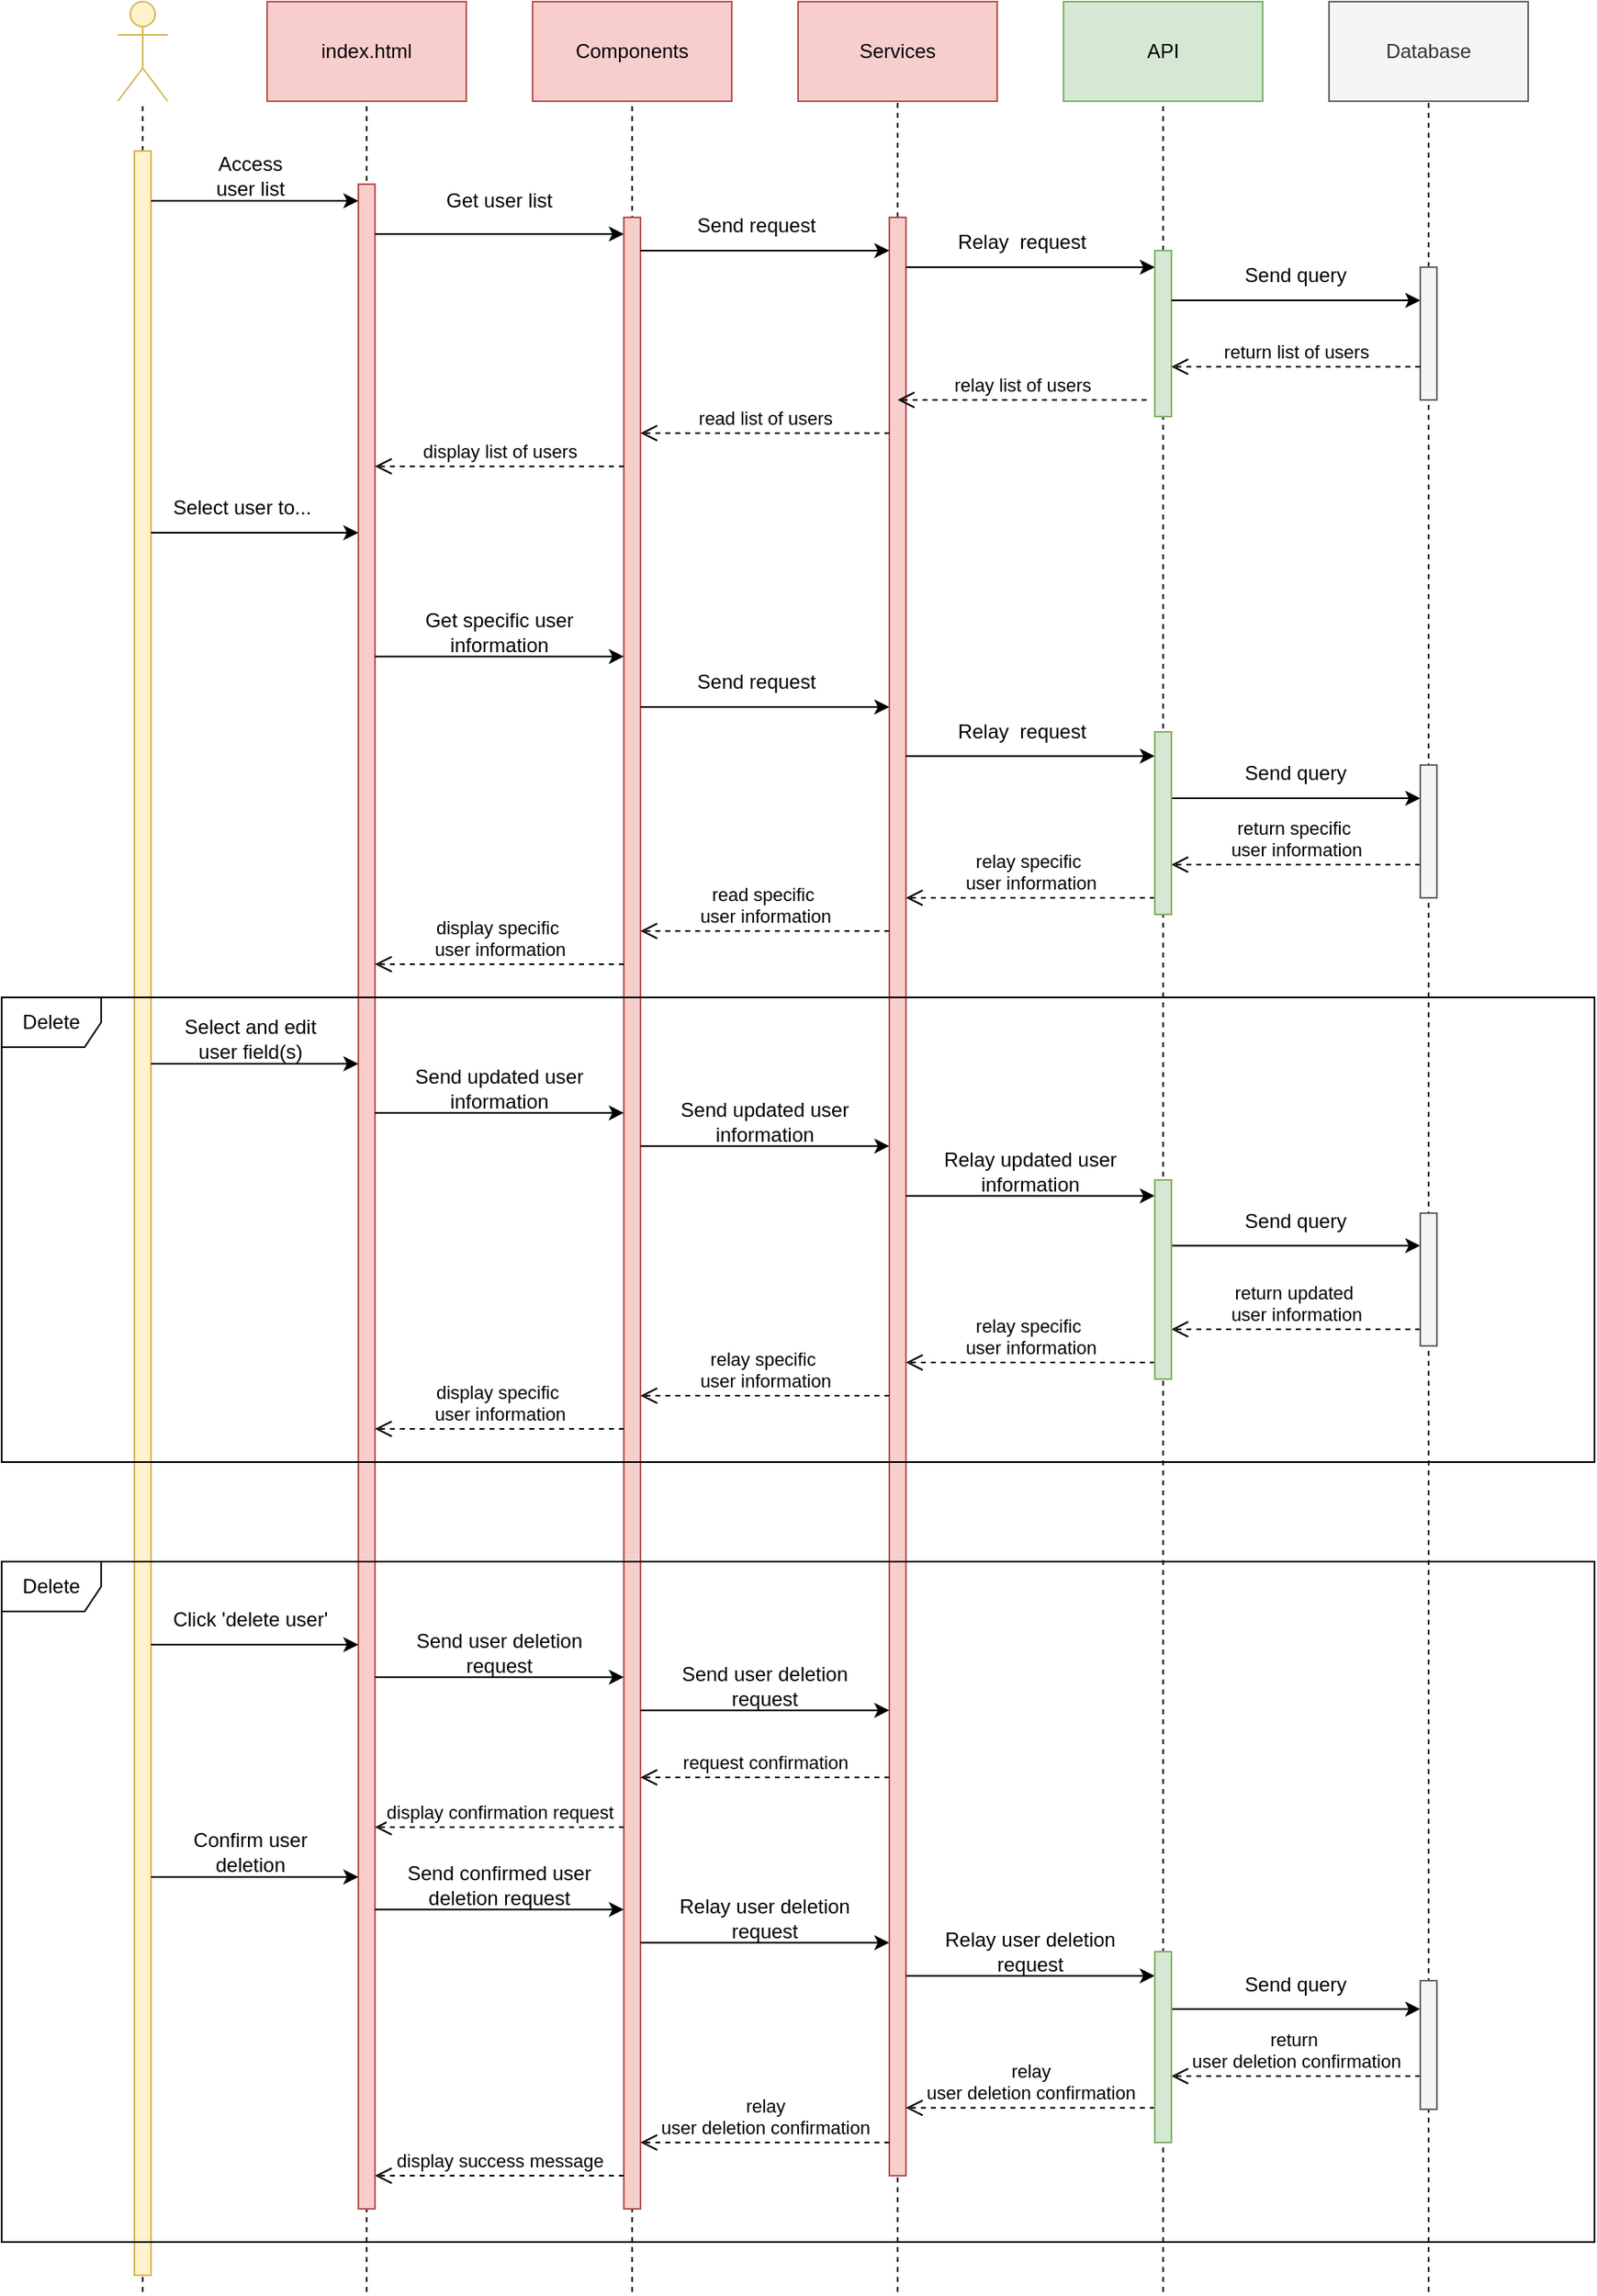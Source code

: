 <mxfile version="24.4.13" type="device">
  <diagram name="Page-1" id="13e1069c-82ec-6db2-03f1-153e76fe0fe0">
    <mxGraphModel dx="1238" dy="1700" grid="1" gridSize="10" guides="1" tooltips="1" connect="1" arrows="1" fold="1" page="1" pageScale="1" pageWidth="1100" pageHeight="850" background="none" math="0" shadow="0">
      <root>
        <mxCell id="0" />
        <mxCell id="1" parent="0" />
        <mxCell id="U2vt6CoMSIiraqyLDLpo-1" value="index.html" style="rounded=0;whiteSpace=wrap;html=1;fillColor=#f8cecc;strokeColor=#b85450;" vertex="1" parent="1">
          <mxGeometry x="160" y="40" width="120" height="60" as="geometry" />
        </mxCell>
        <mxCell id="U2vt6CoMSIiraqyLDLpo-2" value="Components" style="rounded=0;whiteSpace=wrap;html=1;fillColor=#f8cecc;strokeColor=#b85450;" vertex="1" parent="1">
          <mxGeometry x="320" y="40" width="120" height="60" as="geometry" />
        </mxCell>
        <mxCell id="U2vt6CoMSIiraqyLDLpo-3" value="Services" style="rounded=0;whiteSpace=wrap;html=1;fillColor=#f8cecc;strokeColor=#b85450;" vertex="1" parent="1">
          <mxGeometry x="480" y="40" width="120" height="60" as="geometry" />
        </mxCell>
        <mxCell id="U2vt6CoMSIiraqyLDLpo-4" value="API" style="rounded=0;whiteSpace=wrap;html=1;fillColor=#d5e8d4;strokeColor=#82b366;" vertex="1" parent="1">
          <mxGeometry x="640" y="40" width="120" height="60" as="geometry" />
        </mxCell>
        <mxCell id="U2vt6CoMSIiraqyLDLpo-5" value="Database" style="rounded=0;whiteSpace=wrap;html=1;fillColor=#f5f5f5;fontColor=#333333;strokeColor=#666666;" vertex="1" parent="1">
          <mxGeometry x="800" y="40" width="120" height="60" as="geometry" />
        </mxCell>
        <mxCell id="U2vt6CoMSIiraqyLDLpo-7" value="" style="shape=umlActor;verticalLabelPosition=bottom;verticalAlign=top;html=1;outlineConnect=0;fillColor=#fff2cc;strokeColor=#d6b656;" vertex="1" parent="1">
          <mxGeometry x="70" y="40" width="30" height="60" as="geometry" />
        </mxCell>
        <mxCell id="U2vt6CoMSIiraqyLDLpo-8" value="" style="endArrow=none;dashed=1;html=1;rounded=0;entryX=0.5;entryY=1;entryDx=0;entryDy=0;" edge="1" parent="1" target="U2vt6CoMSIiraqyLDLpo-2">
          <mxGeometry width="50" height="50" relative="1" as="geometry">
            <mxPoint x="380" y="1420" as="sourcePoint" />
            <mxPoint x="450" y="320" as="targetPoint" />
          </mxGeometry>
        </mxCell>
        <mxCell id="U2vt6CoMSIiraqyLDLpo-9" value="" style="endArrow=none;dashed=1;html=1;rounded=0;entryX=0.5;entryY=1;entryDx=0;entryDy=0;" edge="1" parent="1" target="U2vt6CoMSIiraqyLDLpo-1">
          <mxGeometry width="50" height="50" relative="1" as="geometry">
            <mxPoint x="220" y="1420" as="sourcePoint" />
            <mxPoint x="219.5" y="110" as="targetPoint" />
          </mxGeometry>
        </mxCell>
        <mxCell id="U2vt6CoMSIiraqyLDLpo-10" value="" style="endArrow=none;dashed=1;html=1;rounded=0;entryX=0.5;entryY=1;entryDx=0;entryDy=0;" edge="1" parent="1" source="U2vt6CoMSIiraqyLDLpo-23" target="U2vt6CoMSIiraqyLDLpo-3">
          <mxGeometry width="50" height="50" relative="1" as="geometry">
            <mxPoint x="540" y="830" as="sourcePoint" />
            <mxPoint x="400" y="120" as="targetPoint" />
          </mxGeometry>
        </mxCell>
        <mxCell id="U2vt6CoMSIiraqyLDLpo-11" value="" style="endArrow=none;dashed=1;html=1;rounded=0;entryX=0.5;entryY=1;entryDx=0;entryDy=0;" edge="1" parent="1" target="U2vt6CoMSIiraqyLDLpo-4">
          <mxGeometry width="50" height="50" relative="1" as="geometry">
            <mxPoint x="700" y="1420" as="sourcePoint" />
            <mxPoint x="550" y="110" as="targetPoint" />
          </mxGeometry>
        </mxCell>
        <mxCell id="U2vt6CoMSIiraqyLDLpo-12" value="" style="endArrow=none;dashed=1;html=1;rounded=0;entryX=0.5;entryY=1;entryDx=0;entryDy=0;" edge="1" parent="1" source="U2vt6CoMSIiraqyLDLpo-35" target="U2vt6CoMSIiraqyLDLpo-5">
          <mxGeometry width="50" height="50" relative="1" as="geometry">
            <mxPoint x="860" y="830" as="sourcePoint" />
            <mxPoint x="560" y="120" as="targetPoint" />
          </mxGeometry>
        </mxCell>
        <mxCell id="U2vt6CoMSIiraqyLDLpo-13" value="" style="endArrow=none;dashed=1;html=1;rounded=0;" edge="1" parent="1" target="U2vt6CoMSIiraqyLDLpo-7">
          <mxGeometry width="50" height="50" relative="1" as="geometry">
            <mxPoint x="85" y="1420" as="sourcePoint" />
            <mxPoint x="90" y="170" as="targetPoint" />
          </mxGeometry>
        </mxCell>
        <mxCell id="U2vt6CoMSIiraqyLDLpo-14" value="" style="html=1;points=[[0,0,0,0,5],[0,1,0,0,-5],[1,0,0,0,5],[1,1,0,0,-5]];perimeter=orthogonalPerimeter;outlineConnect=0;targetShapes=umlLifeline;portConstraint=eastwest;newEdgeStyle={&quot;curved&quot;:0,&quot;rounded&quot;:0};fillColor=#fff2cc;strokeColor=#d6b656;" vertex="1" parent="1">
          <mxGeometry x="80" y="130" width="10" height="1280" as="geometry" />
        </mxCell>
        <mxCell id="U2vt6CoMSIiraqyLDLpo-19" value="Access user list" style="text;html=1;align=center;verticalAlign=middle;whiteSpace=wrap;rounded=0;" vertex="1" parent="1">
          <mxGeometry x="120" y="130" width="60" height="30" as="geometry" />
        </mxCell>
        <mxCell id="U2vt6CoMSIiraqyLDLpo-20" value="" style="html=1;points=[[0,0,0,0,5],[0,1,0,0,-5],[1,0,0,0,5],[1,1,0,0,-5]];perimeter=orthogonalPerimeter;outlineConnect=0;targetShapes=umlLifeline;portConstraint=eastwest;newEdgeStyle={&quot;curved&quot;:0,&quot;rounded&quot;:0};fillColor=#f8cecc;strokeColor=#b85450;" vertex="1" parent="1">
          <mxGeometry x="215" y="150" width="10" height="1220" as="geometry" />
        </mxCell>
        <mxCell id="U2vt6CoMSIiraqyLDLpo-18" value="" style="endArrow=classic;html=1;rounded=0;" edge="1" parent="1">
          <mxGeometry width="50" height="50" relative="1" as="geometry">
            <mxPoint x="90" y="160" as="sourcePoint" />
            <mxPoint x="215.0" y="160" as="targetPoint" />
          </mxGeometry>
        </mxCell>
        <mxCell id="U2vt6CoMSIiraqyLDLpo-22" value="" style="endArrow=classic;html=1;rounded=0;" edge="1" parent="1" target="U2vt6CoMSIiraqyLDLpo-26">
          <mxGeometry width="50" height="50" relative="1" as="geometry">
            <mxPoint x="225" y="180" as="sourcePoint" />
            <mxPoint x="330" y="190" as="targetPoint" />
          </mxGeometry>
        </mxCell>
        <mxCell id="U2vt6CoMSIiraqyLDLpo-24" value="" style="endArrow=none;dashed=1;html=1;rounded=0;entryX=0.5;entryY=1;entryDx=0;entryDy=0;" edge="1" parent="1" target="U2vt6CoMSIiraqyLDLpo-23">
          <mxGeometry width="50" height="50" relative="1" as="geometry">
            <mxPoint x="540" y="1420" as="sourcePoint" />
            <mxPoint x="540" y="100" as="targetPoint" />
          </mxGeometry>
        </mxCell>
        <mxCell id="U2vt6CoMSIiraqyLDLpo-23" value="" style="html=1;points=[[0,0,0,0,5],[0,1,0,0,-5],[1,0,0,0,5],[1,1,0,0,-5]];perimeter=orthogonalPerimeter;outlineConnect=0;targetShapes=umlLifeline;portConstraint=eastwest;newEdgeStyle={&quot;curved&quot;:0,&quot;rounded&quot;:0};fillColor=#f8cecc;strokeColor=#b85450;" vertex="1" parent="1">
          <mxGeometry x="535" y="170" width="10" height="1180" as="geometry" />
        </mxCell>
        <mxCell id="U2vt6CoMSIiraqyLDLpo-25" value="Get user list" style="text;html=1;align=center;verticalAlign=middle;whiteSpace=wrap;rounded=0;" vertex="1" parent="1">
          <mxGeometry x="240" y="145" width="120" height="30" as="geometry" />
        </mxCell>
        <mxCell id="U2vt6CoMSIiraqyLDLpo-26" value="" style="html=1;points=[[0,0,0,0,5],[0,1,0,0,-5],[1,0,0,0,5],[1,1,0,0,-5]];perimeter=orthogonalPerimeter;outlineConnect=0;targetShapes=umlLifeline;portConstraint=eastwest;newEdgeStyle={&quot;curved&quot;:0,&quot;rounded&quot;:0};fillColor=#f8cecc;strokeColor=#b85450;" vertex="1" parent="1">
          <mxGeometry x="375" y="170" width="10" height="1200" as="geometry" />
        </mxCell>
        <mxCell id="U2vt6CoMSIiraqyLDLpo-30" value="" style="html=1;points=[[0,0,0,0,5],[0,1,0,0,-5],[1,0,0,0,5],[1,1,0,0,-5]];perimeter=orthogonalPerimeter;outlineConnect=0;targetShapes=umlLifeline;portConstraint=eastwest;newEdgeStyle={&quot;curved&quot;:0,&quot;rounded&quot;:0};fillColor=#d5e8d4;strokeColor=#82b366;" vertex="1" parent="1">
          <mxGeometry x="695" y="190" width="10" height="100" as="geometry" />
        </mxCell>
        <mxCell id="U2vt6CoMSIiraqyLDLpo-36" value="" style="endArrow=none;dashed=1;html=1;rounded=0;entryX=0.5;entryY=1;entryDx=0;entryDy=0;" edge="1" parent="1" target="U2vt6CoMSIiraqyLDLpo-35">
          <mxGeometry width="50" height="50" relative="1" as="geometry">
            <mxPoint x="860" y="1420" as="sourcePoint" />
            <mxPoint x="860" y="100" as="targetPoint" />
          </mxGeometry>
        </mxCell>
        <mxCell id="U2vt6CoMSIiraqyLDLpo-35" value="" style="html=1;points=[[0,0,0,0,5],[0,1,0,0,-5],[1,0,0,0,5],[1,1,0,0,-5]];perimeter=orthogonalPerimeter;outlineConnect=0;targetShapes=umlLifeline;portConstraint=eastwest;newEdgeStyle={&quot;curved&quot;:0,&quot;rounded&quot;:0};fillColor=#f5f5f5;strokeColor=#666666;fontColor=#333333;" vertex="1" parent="1">
          <mxGeometry x="855" y="200" width="10" height="80" as="geometry" />
        </mxCell>
        <mxCell id="U2vt6CoMSIiraqyLDLpo-41" value="" style="endArrow=classic;html=1;rounded=0;" edge="1" parent="1">
          <mxGeometry width="50" height="50" relative="1" as="geometry">
            <mxPoint x="385" y="190" as="sourcePoint" />
            <mxPoint x="535" y="190" as="targetPoint" />
          </mxGeometry>
        </mxCell>
        <mxCell id="U2vt6CoMSIiraqyLDLpo-42" value="Send request" style="text;html=1;align=center;verticalAlign=middle;whiteSpace=wrap;rounded=0;" vertex="1" parent="1">
          <mxGeometry x="410" y="160" width="90" height="30" as="geometry" />
        </mxCell>
        <mxCell id="U2vt6CoMSIiraqyLDLpo-49" value="read list of users" style="html=1;verticalAlign=bottom;endArrow=open;dashed=1;endSize=8;curved=0;rounded=0;" edge="1" parent="1">
          <mxGeometry relative="1" as="geometry">
            <mxPoint x="535" y="300" as="sourcePoint" />
            <mxPoint x="385" y="300" as="targetPoint" />
          </mxGeometry>
        </mxCell>
        <mxCell id="U2vt6CoMSIiraqyLDLpo-50" value="display list of users" style="html=1;verticalAlign=bottom;endArrow=open;dashed=1;endSize=8;curved=0;rounded=0;" edge="1" parent="1">
          <mxGeometry relative="1" as="geometry">
            <mxPoint x="375" y="320" as="sourcePoint" />
            <mxPoint x="225" y="320" as="targetPoint" />
          </mxGeometry>
        </mxCell>
        <mxCell id="U2vt6CoMSIiraqyLDLpo-64" value="return list of users" style="html=1;verticalAlign=bottom;endArrow=open;dashed=1;endSize=8;curved=0;rounded=0;" edge="1" parent="1">
          <mxGeometry relative="1" as="geometry">
            <mxPoint x="855" y="260" as="sourcePoint" />
            <mxPoint x="705" y="260" as="targetPoint" />
          </mxGeometry>
        </mxCell>
        <mxCell id="U2vt6CoMSIiraqyLDLpo-65" value="relay list of users" style="html=1;verticalAlign=bottom;endArrow=open;dashed=1;endSize=8;curved=0;rounded=0;" edge="1" parent="1">
          <mxGeometry relative="1" as="geometry">
            <mxPoint x="690" y="280" as="sourcePoint" />
            <mxPoint x="540" y="280" as="targetPoint" />
          </mxGeometry>
        </mxCell>
        <mxCell id="U2vt6CoMSIiraqyLDLpo-96" value="" style="endArrow=classic;html=1;rounded=0;" edge="1" parent="1">
          <mxGeometry width="50" height="50" relative="1" as="geometry">
            <mxPoint x="545" y="200" as="sourcePoint" />
            <mxPoint x="695" y="200" as="targetPoint" />
          </mxGeometry>
        </mxCell>
        <mxCell id="U2vt6CoMSIiraqyLDLpo-97" value="Relay&amp;nbsp; request" style="text;html=1;align=center;verticalAlign=middle;whiteSpace=wrap;rounded=0;" vertex="1" parent="1">
          <mxGeometry x="570" y="170" width="90" height="30" as="geometry" />
        </mxCell>
        <mxCell id="U2vt6CoMSIiraqyLDLpo-98" value="" style="endArrow=classic;html=1;rounded=0;" edge="1" parent="1">
          <mxGeometry width="50" height="50" relative="1" as="geometry">
            <mxPoint x="705" y="220" as="sourcePoint" />
            <mxPoint x="855" y="220" as="targetPoint" />
          </mxGeometry>
        </mxCell>
        <mxCell id="U2vt6CoMSIiraqyLDLpo-99" value="Send query" style="text;html=1;align=center;verticalAlign=middle;whiteSpace=wrap;rounded=0;" vertex="1" parent="1">
          <mxGeometry x="735" y="190" width="90" height="30" as="geometry" />
        </mxCell>
        <mxCell id="U2vt6CoMSIiraqyLDLpo-103" value="" style="endArrow=classic;html=1;rounded=0;" edge="1" parent="1">
          <mxGeometry width="50" height="50" relative="1" as="geometry">
            <mxPoint x="90" y="360" as="sourcePoint" />
            <mxPoint x="215.0" y="360" as="targetPoint" />
          </mxGeometry>
        </mxCell>
        <mxCell id="U2vt6CoMSIiraqyLDLpo-104" value="Select user to... " style="text;html=1;align=center;verticalAlign=middle;whiteSpace=wrap;rounded=0;" vertex="1" parent="1">
          <mxGeometry x="100" y="330" width="90" height="30" as="geometry" />
        </mxCell>
        <mxCell id="U2vt6CoMSIiraqyLDLpo-106" value="Delete" style="shape=umlFrame;whiteSpace=wrap;html=1;pointerEvents=0;" vertex="1" parent="1">
          <mxGeometry y="640" width="960" height="280" as="geometry" />
        </mxCell>
        <mxCell id="U2vt6CoMSIiraqyLDLpo-107" value="" style="endArrow=classic;html=1;rounded=0;" edge="1" parent="1">
          <mxGeometry width="50" height="50" relative="1" as="geometry">
            <mxPoint x="225" y="434.57" as="sourcePoint" />
            <mxPoint x="375" y="434.57" as="targetPoint" />
          </mxGeometry>
        </mxCell>
        <mxCell id="U2vt6CoMSIiraqyLDLpo-108" value="Get specific user information" style="text;html=1;align=center;verticalAlign=middle;whiteSpace=wrap;rounded=0;" vertex="1" parent="1">
          <mxGeometry x="240" y="405" width="120" height="30" as="geometry" />
        </mxCell>
        <mxCell id="U2vt6CoMSIiraqyLDLpo-109" value="" style="endArrow=classic;html=1;rounded=0;" edge="1" parent="1">
          <mxGeometry width="50" height="50" relative="1" as="geometry">
            <mxPoint x="385" y="465" as="sourcePoint" />
            <mxPoint x="535" y="465" as="targetPoint" />
          </mxGeometry>
        </mxCell>
        <mxCell id="U2vt6CoMSIiraqyLDLpo-110" value="Send request" style="text;html=1;align=center;verticalAlign=middle;whiteSpace=wrap;rounded=0;" vertex="1" parent="1">
          <mxGeometry x="410" y="435" width="90" height="30" as="geometry" />
        </mxCell>
        <mxCell id="U2vt6CoMSIiraqyLDLpo-111" value="" style="endArrow=classic;html=1;rounded=0;" edge="1" parent="1">
          <mxGeometry width="50" height="50" relative="1" as="geometry">
            <mxPoint x="545" y="494.57" as="sourcePoint" />
            <mxPoint x="695" y="494.57" as="targetPoint" />
          </mxGeometry>
        </mxCell>
        <mxCell id="U2vt6CoMSIiraqyLDLpo-112" value="Relay&amp;nbsp; request" style="text;html=1;align=center;verticalAlign=middle;whiteSpace=wrap;rounded=0;" vertex="1" parent="1">
          <mxGeometry x="570" y="464.57" width="90" height="30" as="geometry" />
        </mxCell>
        <mxCell id="U2vt6CoMSIiraqyLDLpo-113" value="" style="endArrow=classic;html=1;rounded=0;" edge="1" parent="1">
          <mxGeometry width="50" height="50" relative="1" as="geometry">
            <mxPoint x="705" y="520" as="sourcePoint" />
            <mxPoint x="855" y="520" as="targetPoint" />
          </mxGeometry>
        </mxCell>
        <mxCell id="U2vt6CoMSIiraqyLDLpo-114" value="Send query" style="text;html=1;align=center;verticalAlign=middle;whiteSpace=wrap;rounded=0;" vertex="1" parent="1">
          <mxGeometry x="735" y="490" width="90" height="30" as="geometry" />
        </mxCell>
        <mxCell id="U2vt6CoMSIiraqyLDLpo-115" value="&lt;div&gt;return specific&amp;nbsp;&lt;/div&gt;&lt;div&gt;user information&lt;/div&gt;" style="html=1;verticalAlign=bottom;endArrow=open;dashed=1;endSize=8;curved=0;rounded=0;" edge="1" parent="1">
          <mxGeometry relative="1" as="geometry">
            <mxPoint x="855" y="560" as="sourcePoint" />
            <mxPoint x="705" y="560" as="targetPoint" />
          </mxGeometry>
        </mxCell>
        <mxCell id="U2vt6CoMSIiraqyLDLpo-116" value="&lt;div&gt;relay specific&amp;nbsp;&lt;/div&gt;&lt;div&gt;user information&lt;/div&gt;" style="html=1;verticalAlign=bottom;endArrow=open;dashed=1;endSize=8;curved=0;rounded=0;" edge="1" parent="1">
          <mxGeometry relative="1" as="geometry">
            <mxPoint x="695" y="580" as="sourcePoint" />
            <mxPoint x="545" y="580" as="targetPoint" />
          </mxGeometry>
        </mxCell>
        <mxCell id="U2vt6CoMSIiraqyLDLpo-117" value="&lt;div&gt;read specific&amp;nbsp;&lt;/div&gt;&lt;div&gt;user information&lt;/div&gt;" style="html=1;verticalAlign=bottom;endArrow=open;dashed=1;endSize=8;curved=0;rounded=0;" edge="1" parent="1">
          <mxGeometry relative="1" as="geometry">
            <mxPoint x="535" y="600" as="sourcePoint" />
            <mxPoint x="385" y="600" as="targetPoint" />
          </mxGeometry>
        </mxCell>
        <mxCell id="U2vt6CoMSIiraqyLDLpo-118" value="display specific&amp;nbsp;&lt;div&gt;user information&lt;/div&gt;" style="html=1;verticalAlign=bottom;endArrow=open;dashed=1;endSize=8;curved=0;rounded=0;" edge="1" parent="1">
          <mxGeometry relative="1" as="geometry">
            <mxPoint x="375" y="620" as="sourcePoint" />
            <mxPoint x="225" y="620" as="targetPoint" />
          </mxGeometry>
        </mxCell>
        <mxCell id="U2vt6CoMSIiraqyLDLpo-120" value="" style="endArrow=classic;html=1;rounded=0;" edge="1" parent="1">
          <mxGeometry width="50" height="50" relative="1" as="geometry">
            <mxPoint x="90" y="680" as="sourcePoint" />
            <mxPoint x="215.0" y="680" as="targetPoint" />
          </mxGeometry>
        </mxCell>
        <mxCell id="U2vt6CoMSIiraqyLDLpo-121" value="Select and edit user field(s)" style="text;html=1;align=center;verticalAlign=middle;whiteSpace=wrap;rounded=0;" vertex="1" parent="1">
          <mxGeometry x="105" y="650" width="90" height="30" as="geometry" />
        </mxCell>
        <mxCell id="U2vt6CoMSIiraqyLDLpo-122" value="" style="endArrow=classic;html=1;rounded=0;" edge="1" parent="1">
          <mxGeometry width="50" height="50" relative="1" as="geometry">
            <mxPoint x="225" y="709.57" as="sourcePoint" />
            <mxPoint x="375" y="709.57" as="targetPoint" />
          </mxGeometry>
        </mxCell>
        <mxCell id="U2vt6CoMSIiraqyLDLpo-123" value="Send updated user information" style="text;html=1;align=center;verticalAlign=middle;whiteSpace=wrap;rounded=0;" vertex="1" parent="1">
          <mxGeometry x="240" y="680" width="120" height="30" as="geometry" />
        </mxCell>
        <mxCell id="U2vt6CoMSIiraqyLDLpo-124" value="" style="endArrow=classic;html=1;rounded=0;" edge="1" parent="1">
          <mxGeometry width="50" height="50" relative="1" as="geometry">
            <mxPoint x="385" y="729.57" as="sourcePoint" />
            <mxPoint x="535" y="729.57" as="targetPoint" />
          </mxGeometry>
        </mxCell>
        <mxCell id="U2vt6CoMSIiraqyLDLpo-125" value="Send updated user information" style="text;html=1;align=center;verticalAlign=middle;whiteSpace=wrap;rounded=0;" vertex="1" parent="1">
          <mxGeometry x="400" y="700" width="120" height="30" as="geometry" />
        </mxCell>
        <mxCell id="U2vt6CoMSIiraqyLDLpo-126" value="" style="endArrow=classic;html=1;rounded=0;" edge="1" parent="1">
          <mxGeometry width="50" height="50" relative="1" as="geometry">
            <mxPoint x="545" y="759.57" as="sourcePoint" />
            <mxPoint x="695" y="759.57" as="targetPoint" />
          </mxGeometry>
        </mxCell>
        <mxCell id="U2vt6CoMSIiraqyLDLpo-127" value="Relay updated user information" style="text;html=1;align=center;verticalAlign=middle;whiteSpace=wrap;rounded=0;" vertex="1" parent="1">
          <mxGeometry x="560" y="730" width="120" height="30" as="geometry" />
        </mxCell>
        <mxCell id="U2vt6CoMSIiraqyLDLpo-128" value="" style="endArrow=classic;html=1;rounded=0;" edge="1" parent="1">
          <mxGeometry width="50" height="50" relative="1" as="geometry">
            <mxPoint x="705" y="789.57" as="sourcePoint" />
            <mxPoint x="855" y="789.57" as="targetPoint" />
          </mxGeometry>
        </mxCell>
        <mxCell id="U2vt6CoMSIiraqyLDLpo-129" value="Send query" style="text;html=1;align=center;verticalAlign=middle;whiteSpace=wrap;rounded=0;" vertex="1" parent="1">
          <mxGeometry x="720" y="760" width="120" height="30" as="geometry" />
        </mxCell>
        <mxCell id="U2vt6CoMSIiraqyLDLpo-130" value="&lt;div&gt;return updated&amp;nbsp;&lt;/div&gt;&lt;div&gt;user information&lt;/div&gt;" style="html=1;verticalAlign=bottom;endArrow=open;dashed=1;endSize=8;curved=0;rounded=0;" edge="1" parent="1">
          <mxGeometry relative="1" as="geometry">
            <mxPoint x="855" y="840" as="sourcePoint" />
            <mxPoint x="705" y="840" as="targetPoint" />
          </mxGeometry>
        </mxCell>
        <mxCell id="U2vt6CoMSIiraqyLDLpo-131" value="&lt;div&gt;relay specific&amp;nbsp;&lt;/div&gt;&lt;div&gt;user information&lt;/div&gt;" style="html=1;verticalAlign=bottom;endArrow=open;dashed=1;endSize=8;curved=0;rounded=0;" edge="1" parent="1">
          <mxGeometry relative="1" as="geometry">
            <mxPoint x="695" y="860" as="sourcePoint" />
            <mxPoint x="545" y="860" as="targetPoint" />
          </mxGeometry>
        </mxCell>
        <mxCell id="U2vt6CoMSIiraqyLDLpo-132" value="&lt;div&gt;relay specific&amp;nbsp;&lt;/div&gt;&lt;div&gt;user information&lt;/div&gt;" style="html=1;verticalAlign=bottom;endArrow=open;dashed=1;endSize=8;curved=0;rounded=0;" edge="1" parent="1">
          <mxGeometry relative="1" as="geometry">
            <mxPoint x="535" y="880" as="sourcePoint" />
            <mxPoint x="385" y="880" as="targetPoint" />
          </mxGeometry>
        </mxCell>
        <mxCell id="U2vt6CoMSIiraqyLDLpo-133" value="&lt;div&gt;display specific&amp;nbsp;&lt;/div&gt;&lt;div&gt;user information&lt;/div&gt;" style="html=1;verticalAlign=bottom;endArrow=open;dashed=1;endSize=8;curved=0;rounded=0;" edge="1" parent="1">
          <mxGeometry relative="1" as="geometry">
            <mxPoint x="375" y="900" as="sourcePoint" />
            <mxPoint x="225" y="900" as="targetPoint" />
          </mxGeometry>
        </mxCell>
        <mxCell id="U2vt6CoMSIiraqyLDLpo-134" value="Delete" style="shape=umlFrame;whiteSpace=wrap;html=1;pointerEvents=0;" vertex="1" parent="1">
          <mxGeometry y="980" width="960" height="410" as="geometry" />
        </mxCell>
        <mxCell id="U2vt6CoMSIiraqyLDLpo-135" value="" style="endArrow=classic;html=1;rounded=0;" edge="1" parent="1">
          <mxGeometry width="50" height="50" relative="1" as="geometry">
            <mxPoint x="90" y="1030" as="sourcePoint" />
            <mxPoint x="215.0" y="1030" as="targetPoint" />
          </mxGeometry>
        </mxCell>
        <mxCell id="U2vt6CoMSIiraqyLDLpo-136" value="Click &#39;delete user&#39;" style="text;html=1;align=center;verticalAlign=middle;whiteSpace=wrap;rounded=0;" vertex="1" parent="1">
          <mxGeometry x="100" y="1000" width="100" height="30" as="geometry" />
        </mxCell>
        <mxCell id="U2vt6CoMSIiraqyLDLpo-138" value="" style="endArrow=classic;html=1;rounded=0;" edge="1" parent="1">
          <mxGeometry width="50" height="50" relative="1" as="geometry">
            <mxPoint x="225" y="1049.57" as="sourcePoint" />
            <mxPoint x="375" y="1049.57" as="targetPoint" />
          </mxGeometry>
        </mxCell>
        <mxCell id="U2vt6CoMSIiraqyLDLpo-139" value="Send user deletion request" style="text;html=1;align=center;verticalAlign=middle;whiteSpace=wrap;rounded=0;" vertex="1" parent="1">
          <mxGeometry x="240" y="1020" width="120" height="30" as="geometry" />
        </mxCell>
        <mxCell id="U2vt6CoMSIiraqyLDLpo-141" value="" style="endArrow=classic;html=1;rounded=0;" edge="1" parent="1">
          <mxGeometry width="50" height="50" relative="1" as="geometry">
            <mxPoint x="385" y="1069.57" as="sourcePoint" />
            <mxPoint x="535" y="1069.57" as="targetPoint" />
          </mxGeometry>
        </mxCell>
        <mxCell id="U2vt6CoMSIiraqyLDLpo-142" value="Send user deletion request" style="text;html=1;align=center;verticalAlign=middle;whiteSpace=wrap;rounded=0;" vertex="1" parent="1">
          <mxGeometry x="400" y="1040" width="120" height="30" as="geometry" />
        </mxCell>
        <mxCell id="U2vt6CoMSIiraqyLDLpo-143" value="request confirmation" style="html=1;verticalAlign=bottom;endArrow=open;dashed=1;endSize=8;curved=0;rounded=0;" edge="1" parent="1">
          <mxGeometry relative="1" as="geometry">
            <mxPoint x="535" y="1110" as="sourcePoint" />
            <mxPoint x="385" y="1110" as="targetPoint" />
          </mxGeometry>
        </mxCell>
        <mxCell id="U2vt6CoMSIiraqyLDLpo-144" value="display confirmation request" style="html=1;verticalAlign=bottom;endArrow=open;dashed=1;endSize=8;curved=0;rounded=0;" edge="1" parent="1">
          <mxGeometry relative="1" as="geometry">
            <mxPoint x="375" y="1140" as="sourcePoint" />
            <mxPoint x="225" y="1140" as="targetPoint" />
          </mxGeometry>
        </mxCell>
        <mxCell id="U2vt6CoMSIiraqyLDLpo-146" value="" style="endArrow=classic;html=1;rounded=0;" edge="1" parent="1">
          <mxGeometry width="50" height="50" relative="1" as="geometry">
            <mxPoint x="90" y="1170" as="sourcePoint" />
            <mxPoint x="215.0" y="1170" as="targetPoint" />
          </mxGeometry>
        </mxCell>
        <mxCell id="U2vt6CoMSIiraqyLDLpo-147" value="Confirm user deletion" style="text;html=1;align=center;verticalAlign=middle;whiteSpace=wrap;rounded=0;" vertex="1" parent="1">
          <mxGeometry x="100" y="1140" width="100" height="30" as="geometry" />
        </mxCell>
        <mxCell id="U2vt6CoMSIiraqyLDLpo-148" value="" style="endArrow=classic;html=1;rounded=0;" edge="1" parent="1">
          <mxGeometry width="50" height="50" relative="1" as="geometry">
            <mxPoint x="225" y="1189.57" as="sourcePoint" />
            <mxPoint x="375" y="1189.57" as="targetPoint" />
          </mxGeometry>
        </mxCell>
        <mxCell id="U2vt6CoMSIiraqyLDLpo-149" value="Send confirmed user deletion request" style="text;html=1;align=center;verticalAlign=middle;whiteSpace=wrap;rounded=0;" vertex="1" parent="1">
          <mxGeometry x="240" y="1160" width="120" height="30" as="geometry" />
        </mxCell>
        <mxCell id="U2vt6CoMSIiraqyLDLpo-150" value="" style="endArrow=classic;html=1;rounded=0;" edge="1" parent="1">
          <mxGeometry width="50" height="50" relative="1" as="geometry">
            <mxPoint x="385" y="1209.57" as="sourcePoint" />
            <mxPoint x="535" y="1209.57" as="targetPoint" />
          </mxGeometry>
        </mxCell>
        <mxCell id="U2vt6CoMSIiraqyLDLpo-151" value="Relay user deletion request" style="text;html=1;align=center;verticalAlign=middle;whiteSpace=wrap;rounded=0;" vertex="1" parent="1">
          <mxGeometry x="400" y="1180" width="120" height="30" as="geometry" />
        </mxCell>
        <mxCell id="U2vt6CoMSIiraqyLDLpo-152" value="" style="endArrow=classic;html=1;rounded=0;" edge="1" parent="1">
          <mxGeometry width="50" height="50" relative="1" as="geometry">
            <mxPoint x="545" y="1229.57" as="sourcePoint" />
            <mxPoint x="695" y="1229.57" as="targetPoint" />
          </mxGeometry>
        </mxCell>
        <mxCell id="U2vt6CoMSIiraqyLDLpo-153" value="Relay user deletion request" style="text;html=1;align=center;verticalAlign=middle;whiteSpace=wrap;rounded=0;" vertex="1" parent="1">
          <mxGeometry x="560" y="1200" width="120" height="30" as="geometry" />
        </mxCell>
        <mxCell id="U2vt6CoMSIiraqyLDLpo-154" value="" style="endArrow=classic;html=1;rounded=0;" edge="1" parent="1">
          <mxGeometry width="50" height="50" relative="1" as="geometry">
            <mxPoint x="705" y="1249.57" as="sourcePoint" />
            <mxPoint x="855" y="1249.57" as="targetPoint" />
          </mxGeometry>
        </mxCell>
        <mxCell id="U2vt6CoMSIiraqyLDLpo-155" value="Send query" style="text;html=1;align=center;verticalAlign=middle;whiteSpace=wrap;rounded=0;" vertex="1" parent="1">
          <mxGeometry x="720" y="1220" width="120" height="30" as="geometry" />
        </mxCell>
        <mxCell id="U2vt6CoMSIiraqyLDLpo-156" value="&lt;div&gt;return&amp;nbsp;&lt;/div&gt;&lt;div&gt;user deletion confirmation&lt;/div&gt;" style="html=1;verticalAlign=bottom;endArrow=open;dashed=1;endSize=8;curved=0;rounded=0;" edge="1" parent="1">
          <mxGeometry relative="1" as="geometry">
            <mxPoint x="855" y="1290" as="sourcePoint" />
            <mxPoint x="705" y="1290" as="targetPoint" />
          </mxGeometry>
        </mxCell>
        <mxCell id="U2vt6CoMSIiraqyLDLpo-157" value="&lt;div&gt;relay&lt;/div&gt;&lt;div&gt;user deletion confirmation&lt;/div&gt;" style="html=1;verticalAlign=bottom;endArrow=open;dashed=1;endSize=8;curved=0;rounded=0;" edge="1" parent="1">
          <mxGeometry relative="1" as="geometry">
            <mxPoint x="695" y="1309.13" as="sourcePoint" />
            <mxPoint x="545" y="1309.13" as="targetPoint" />
          </mxGeometry>
        </mxCell>
        <mxCell id="U2vt6CoMSIiraqyLDLpo-158" value="&lt;div&gt;relay&lt;/div&gt;&lt;div&gt;user deletion confirmation&lt;/div&gt;" style="html=1;verticalAlign=bottom;endArrow=open;dashed=1;endSize=8;curved=0;rounded=0;" edge="1" parent="1">
          <mxGeometry relative="1" as="geometry">
            <mxPoint x="535" y="1330" as="sourcePoint" />
            <mxPoint x="385" y="1330" as="targetPoint" />
          </mxGeometry>
        </mxCell>
        <mxCell id="U2vt6CoMSIiraqyLDLpo-159" value="display success message" style="html=1;verticalAlign=bottom;endArrow=open;dashed=1;endSize=8;curved=0;rounded=0;" edge="1" parent="1">
          <mxGeometry relative="1" as="geometry">
            <mxPoint x="375" y="1350" as="sourcePoint" />
            <mxPoint x="225" y="1350" as="targetPoint" />
          </mxGeometry>
        </mxCell>
        <mxCell id="U2vt6CoMSIiraqyLDLpo-160" value="" style="html=1;points=[[0,0,0,0,5],[0,1,0,0,-5],[1,0,0,0,5],[1,1,0,0,-5]];perimeter=orthogonalPerimeter;outlineConnect=0;targetShapes=umlLifeline;portConstraint=eastwest;newEdgeStyle={&quot;curved&quot;:0,&quot;rounded&quot;:0};fillColor=#d5e8d4;strokeColor=#82b366;" vertex="1" parent="1">
          <mxGeometry x="695" y="480" width="10" height="110" as="geometry" />
        </mxCell>
        <mxCell id="U2vt6CoMSIiraqyLDLpo-161" value="" style="html=1;points=[[0,0,0,0,5],[0,1,0,0,-5],[1,0,0,0,5],[1,1,0,0,-5]];perimeter=orthogonalPerimeter;outlineConnect=0;targetShapes=umlLifeline;portConstraint=eastwest;newEdgeStyle={&quot;curved&quot;:0,&quot;rounded&quot;:0};fillColor=#d5e8d4;strokeColor=#82b366;" vertex="1" parent="1">
          <mxGeometry x="695" y="750" width="10" height="120" as="geometry" />
        </mxCell>
        <mxCell id="U2vt6CoMSIiraqyLDLpo-162" value="" style="html=1;points=[[0,0,0,0,5],[0,1,0,0,-5],[1,0,0,0,5],[1,1,0,0,-5]];perimeter=orthogonalPerimeter;outlineConnect=0;targetShapes=umlLifeline;portConstraint=eastwest;newEdgeStyle={&quot;curved&quot;:0,&quot;rounded&quot;:0};fillColor=#d5e8d4;strokeColor=#82b366;" vertex="1" parent="1">
          <mxGeometry x="695" y="1215" width="10" height="115" as="geometry" />
        </mxCell>
        <mxCell id="U2vt6CoMSIiraqyLDLpo-163" value="" style="html=1;points=[[0,0,0,0,5],[0,1,0,0,-5],[1,0,0,0,5],[1,1,0,0,-5]];perimeter=orthogonalPerimeter;outlineConnect=0;targetShapes=umlLifeline;portConstraint=eastwest;newEdgeStyle={&quot;curved&quot;:0,&quot;rounded&quot;:0};fillColor=#f5f5f5;strokeColor=#666666;fontColor=#333333;" vertex="1" parent="1">
          <mxGeometry x="855" y="500" width="10" height="80" as="geometry" />
        </mxCell>
        <mxCell id="U2vt6CoMSIiraqyLDLpo-164" value="" style="html=1;points=[[0,0,0,0,5],[0,1,0,0,-5],[1,0,0,0,5],[1,1,0,0,-5]];perimeter=orthogonalPerimeter;outlineConnect=0;targetShapes=umlLifeline;portConstraint=eastwest;newEdgeStyle={&quot;curved&quot;:0,&quot;rounded&quot;:0};fillColor=#f5f5f5;strokeColor=#666666;fontColor=#333333;" vertex="1" parent="1">
          <mxGeometry x="855" y="770" width="10" height="80" as="geometry" />
        </mxCell>
        <mxCell id="U2vt6CoMSIiraqyLDLpo-165" value="" style="html=1;points=[[0,0,0,0,5],[0,1,0,0,-5],[1,0,0,0,5],[1,1,0,0,-5]];perimeter=orthogonalPerimeter;outlineConnect=0;targetShapes=umlLifeline;portConstraint=eastwest;newEdgeStyle={&quot;curved&quot;:0,&quot;rounded&quot;:0};fillColor=#f5f5f5;strokeColor=#666666;fontColor=#333333;" vertex="1" parent="1">
          <mxGeometry x="855" y="1232.5" width="10" height="77.5" as="geometry" />
        </mxCell>
      </root>
    </mxGraphModel>
  </diagram>
</mxfile>
